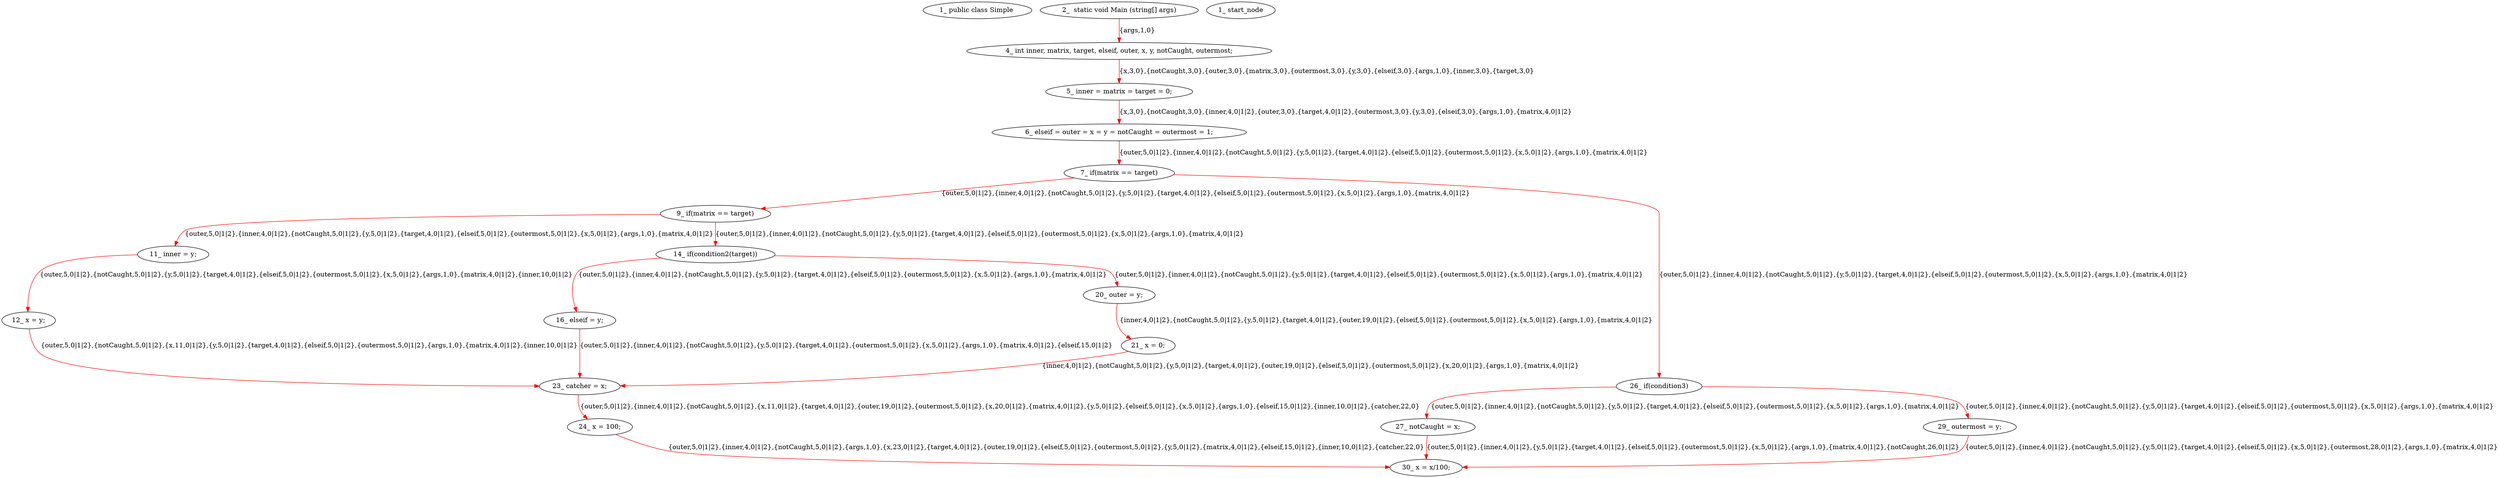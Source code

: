 digraph  {
6 [label="1_\ public\ class\ Simple\ ", type_label=class_declaration];
10 [label="2_\ \ static\ void\ Main\ \(string\[\]\ args\)", type_label=method_declaration];
21 [label="4_\ int\ inner,\ matrix,\ target,\ elseif,\ outer,\ x,\ y,\ notCaught,\ outermost;", type_label=expression_statement];
41 [label="5_\ inner\ =\ matrix\ =\ target\ =\ 0;", type_label=expression_statement];
49 [label="6_\ elseif\ =\ outer\ =\ x\ =\ y\ =\ notCaught\ =\ outermost\ =\ 1;", type_label=expression_statement];
63 [label="7_\ if\(matrix\ ==\ target\)", type_label=if];
69 [label="9_\ if\(matrix\ ==\ target\)", type_label=if];
75 [label="11_\ inner\ =\ y;", type_label=expression_statement];
79 [label="12_\ x\ =\ y;", type_label=expression_statement];
83 [label="14_\ if\(condition2\(target\)\)", type_label=if];
90 [label="16_\ elseif\ =\ y;", type_label=expression_statement];
95 [label="20_\ outer\ =\ y;", type_label=expression_statement];
99 [label="21_\ x\ =\ 0;", type_label=expression_statement];
103 [label="23_\ catcher\ =\ x;", type_label=expression_statement];
107 [label="24_\ x\ =\ 100;", type_label=expression_statement];
111 [label="26_\ if\(condition3\)", type_label=if];
114 [label="27_\ notCaught\ =\ x;", type_label=expression_statement];
118 [label="29_\ outermost\ =\ y;", type_label=expression_statement];
122 [label="30_\ x\ =\ x/100;", type_label=expression_statement];
1 [label="1_\ start_node", type_label=start];
10 -> 21  [color=red, controlflow_type=first_next_line, edge_type=CFG_edge, key=0, label="{args,1,0}"];
21 -> 41  [color=red, controlflow_type="next_line 1", edge_type=CFG_edge, key=0, label="{x,3,0},{notCaught,3,0},{outer,3,0},{matrix,3,0},{outermost,3,0},{y,3,0},{elseif,3,0},{args,1,0},{inner,3,0},{target,3,0}"];
41 -> 49  [color=red, controlflow_type="next_line 1", edge_type=CFG_edge, key=0, label="{x,3,0},{notCaught,3,0},{inner,4,0|1|2},{outer,3,0},{target,4,0|1|2},{outermost,3,0},{y,3,0},{elseif,3,0},{args,1,0},{matrix,4,0|1|2}"];
49 -> 63  [color=red, controlflow_type="next_line 1", edge_type=CFG_edge, key=0, label="{outer,5,0|1|2},{inner,4,0|1|2},{notCaught,5,0|1|2},{y,5,0|1|2},{target,4,0|1|2},{elseif,5,0|1|2},{outermost,5,0|1|2},{x,5,0|1|2},{args,1,0},{matrix,4,0|1|2}"];
63 -> 69  [color=red, controlflow_type=pos_next, edge_type=CFG_edge, key=0, label="{outer,5,0|1|2},{inner,4,0|1|2},{notCaught,5,0|1|2},{y,5,0|1|2},{target,4,0|1|2},{elseif,5,0|1|2},{outermost,5,0|1|2},{x,5,0|1|2},{args,1,0},{matrix,4,0|1|2}"];
63 -> 111  [color=red, controlflow_type=neg_next, edge_type=CFG_edge, key=0, label="{outer,5,0|1|2},{inner,4,0|1|2},{notCaught,5,0|1|2},{y,5,0|1|2},{target,4,0|1|2},{elseif,5,0|1|2},{outermost,5,0|1|2},{x,5,0|1|2},{args,1,0},{matrix,4,0|1|2}"];
69 -> 75  [color=red, controlflow_type=pos_next, edge_type=CFG_edge, key=0, label="{outer,5,0|1|2},{inner,4,0|1|2},{notCaught,5,0|1|2},{y,5,0|1|2},{target,4,0|1|2},{elseif,5,0|1|2},{outermost,5,0|1|2},{x,5,0|1|2},{args,1,0},{matrix,4,0|1|2}"];
69 -> 83  [color=red, controlflow_type=neg_next, edge_type=CFG_edge, key=0, label="{outer,5,0|1|2},{inner,4,0|1|2},{notCaught,5,0|1|2},{y,5,0|1|2},{target,4,0|1|2},{elseif,5,0|1|2},{outermost,5,0|1|2},{x,5,0|1|2},{args,1,0},{matrix,4,0|1|2}"];
75 -> 79  [color=red, controlflow_type="next_line 1", edge_type=CFG_edge, key=0, label="{outer,5,0|1|2},{notCaught,5,0|1|2},{y,5,0|1|2},{target,4,0|1|2},{elseif,5,0|1|2},{outermost,5,0|1|2},{x,5,0|1|2},{args,1,0},{matrix,4,0|1|2},{inner,10,0|1|2}"];
79 -> 103  [color=red, controlflow_type="next_line 2", edge_type=CFG_edge, key=0, label="{outer,5,0|1|2},{notCaught,5,0|1|2},{x,11,0|1|2},{y,5,0|1|2},{target,4,0|1|2},{elseif,5,0|1|2},{outermost,5,0|1|2},{args,1,0},{matrix,4,0|1|2},{inner,10,0|1|2}"];
83 -> 90  [color=red, controlflow_type=pos_next, edge_type=CFG_edge, key=0, label="{outer,5,0|1|2},{inner,4,0|1|2},{notCaught,5,0|1|2},{y,5,0|1|2},{target,4,0|1|2},{elseif,5,0|1|2},{outermost,5,0|1|2},{x,5,0|1|2},{args,1,0},{matrix,4,0|1|2}"];
83 -> 95  [color=red, controlflow_type=neg_next, edge_type=CFG_edge, key=0, label="{outer,5,0|1|2},{inner,4,0|1|2},{notCaught,5,0|1|2},{y,5,0|1|2},{target,4,0|1|2},{elseif,5,0|1|2},{outermost,5,0|1|2},{x,5,0|1|2},{args,1,0},{matrix,4,0|1|2}"];
90 -> 103  [color=red, controlflow_type="next_line 2", edge_type=CFG_edge, key=0, label="{outer,5,0|1|2},{inner,4,0|1|2},{notCaught,5,0|1|2},{y,5,0|1|2},{target,4,0|1|2},{outermost,5,0|1|2},{x,5,0|1|2},{args,1,0},{matrix,4,0|1|2},{elseif,15,0|1|2}"];
95 -> 99  [color=red, controlflow_type="next_line 1", edge_type=CFG_edge, key=0, label="{inner,4,0|1|2},{notCaught,5,0|1|2},{y,5,0|1|2},{target,4,0|1|2},{outer,19,0|1|2},{elseif,5,0|1|2},{outermost,5,0|1|2},{x,5,0|1|2},{args,1,0},{matrix,4,0|1|2}"];
99 -> 103  [color=red, controlflow_type="next_line 4", edge_type=CFG_edge, key=0, label="{inner,4,0|1|2},{notCaught,5,0|1|2},{y,5,0|1|2},{target,4,0|1|2},{outer,19,0|1|2},{elseif,5,0|1|2},{outermost,5,0|1|2},{x,20,0|1|2},{args,1,0},{matrix,4,0|1|2}"];
103 -> 107  [color=red, controlflow_type="next_line 1", edge_type=CFG_edge, key=0, label="{outer,5,0|1|2},{inner,4,0|1|2},{notCaught,5,0|1|2},{x,11,0|1|2},{target,4,0|1|2},{outer,19,0|1|2},{outermost,5,0|1|2},{x,20,0|1|2},{matrix,4,0|1|2},{y,5,0|1|2},{elseif,5,0|1|2},{x,5,0|1|2},{args,1,0},{elseif,15,0|1|2},{inner,10,0|1|2},{catcher,22,0}"];
107 -> 122  [color=red, controlflow_type="next_line 2", edge_type=CFG_edge, key=0, label="{outer,5,0|1|2},{inner,4,0|1|2},{notCaught,5,0|1|2},{args,1,0},{x,23,0|1|2},{target,4,0|1|2},{outer,19,0|1|2},{elseif,5,0|1|2},{outermost,5,0|1|2},{y,5,0|1|2},{matrix,4,0|1|2},{elseif,15,0|1|2},{inner,10,0|1|2},{catcher,22,0}"];
111 -> 114  [color=red, controlflow_type=pos_next, edge_type=CFG_edge, key=0, label="{outer,5,0|1|2},{inner,4,0|1|2},{notCaught,5,0|1|2},{y,5,0|1|2},{target,4,0|1|2},{elseif,5,0|1|2},{outermost,5,0|1|2},{x,5,0|1|2},{args,1,0},{matrix,4,0|1|2}"];
111 -> 118  [color=red, controlflow_type=neg_next, edge_type=CFG_edge, key=0, label="{outer,5,0|1|2},{inner,4,0|1|2},{notCaught,5,0|1|2},{y,5,0|1|2},{target,4,0|1|2},{elseif,5,0|1|2},{outermost,5,0|1|2},{x,5,0|1|2},{args,1,0},{matrix,4,0|1|2}"];
114 -> 122  [color=red, controlflow_type="next_line 2", edge_type=CFG_edge, key=0, label="{outer,5,0|1|2},{inner,4,0|1|2},{y,5,0|1|2},{target,4,0|1|2},{elseif,5,0|1|2},{outermost,5,0|1|2},{x,5,0|1|2},{args,1,0},{matrix,4,0|1|2},{notCaught,26,0|1|2}"];
118 -> 122  [color=red, controlflow_type="next_line 4", edge_type=CFG_edge, key=0, label="{outer,5,0|1|2},{inner,4,0|1|2},{notCaught,5,0|1|2},{y,5,0|1|2},{target,4,0|1|2},{elseif,5,0|1|2},{x,5,0|1|2},{outermost,28,0|1|2},{args,1,0},{matrix,4,0|1|2}"];
}

